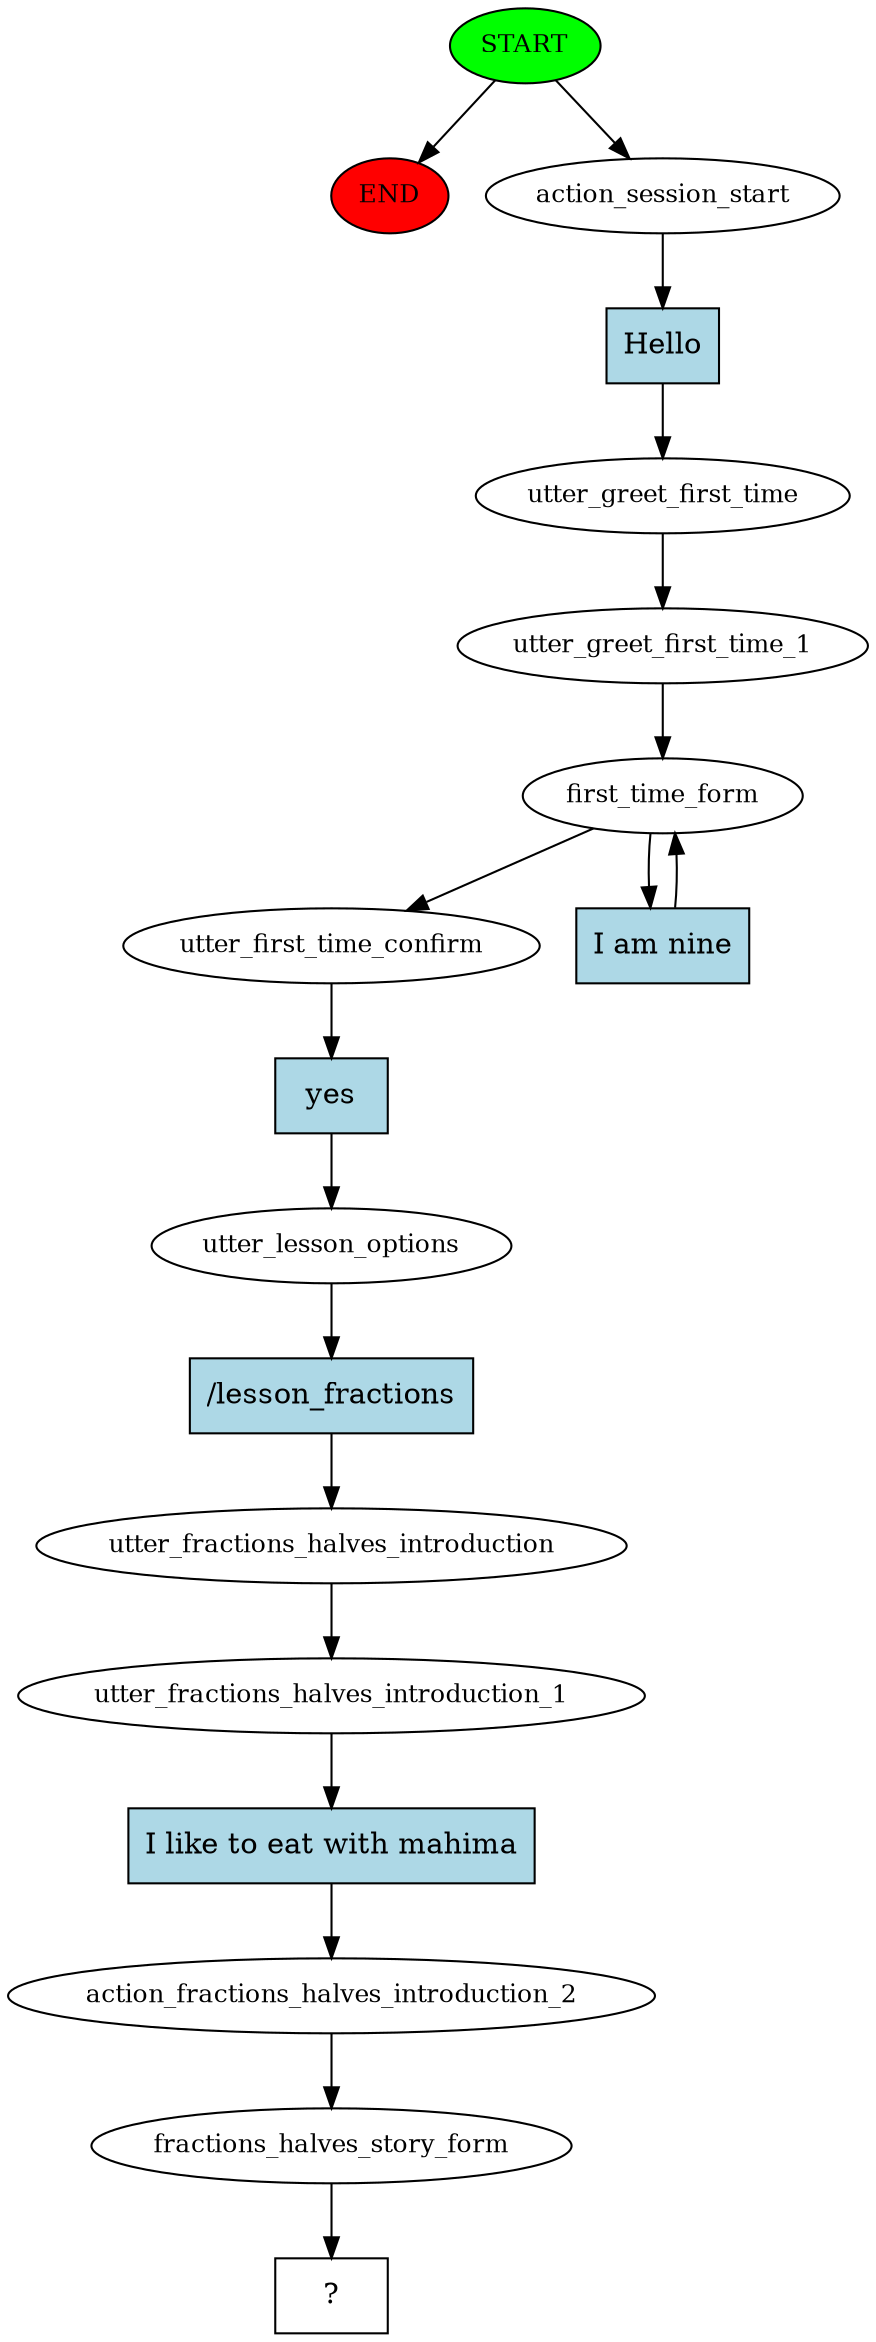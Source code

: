 digraph  {
0 [class="start active", fillcolor=green, fontsize=12, label=START, style=filled];
"-1" [class=end, fillcolor=red, fontsize=12, label=END, style=filled];
1 [class=active, fontsize=12, label=action_session_start];
2 [class=active, fontsize=12, label=utter_greet_first_time];
3 [class=active, fontsize=12, label=utter_greet_first_time_1];
4 [class=active, fontsize=12, label=first_time_form];
7 [class=active, fontsize=12, label=utter_first_time_confirm];
8 [class=active, fontsize=12, label=utter_lesson_options];
9 [class=active, fontsize=12, label=utter_fractions_halves_introduction];
10 [class=active, fontsize=12, label=utter_fractions_halves_introduction_1];
11 [class=active, fontsize=12, label=action_fractions_halves_introduction_2];
12 [class=active, fontsize=12, label=fractions_halves_story_form];
13 [class="intent dashed active", label="  ?  ", shape=rect];
14 [class="intent active", fillcolor=lightblue, label=Hello, shape=rect, style=filled];
15 [class="intent active", fillcolor=lightblue, label="I am nine", shape=rect, style=filled];
16 [class="intent active", fillcolor=lightblue, label=yes, shape=rect, style=filled];
17 [class="intent active", fillcolor=lightblue, label="/lesson_fractions", shape=rect, style=filled];
18 [class="intent active", fillcolor=lightblue, label="I like to eat with mahima", shape=rect, style=filled];
0 -> "-1"  [class="", key=NONE, label=""];
0 -> 1  [class=active, key=NONE, label=""];
1 -> 14  [class=active, key=0];
2 -> 3  [class=active, key=NONE, label=""];
3 -> 4  [class=active, key=NONE, label=""];
4 -> 7  [class=active, key=NONE, label=""];
4 -> 15  [class=active, key=0];
7 -> 16  [class=active, key=0];
8 -> 17  [class=active, key=0];
9 -> 10  [class=active, key=NONE, label=""];
10 -> 18  [class=active, key=0];
11 -> 12  [class=active, key=NONE, label=""];
12 -> 13  [class=active, key=NONE, label=""];
14 -> 2  [class=active, key=0];
15 -> 4  [class=active, key=0];
16 -> 8  [class=active, key=0];
17 -> 9  [class=active, key=0];
18 -> 11  [class=active, key=0];
}
